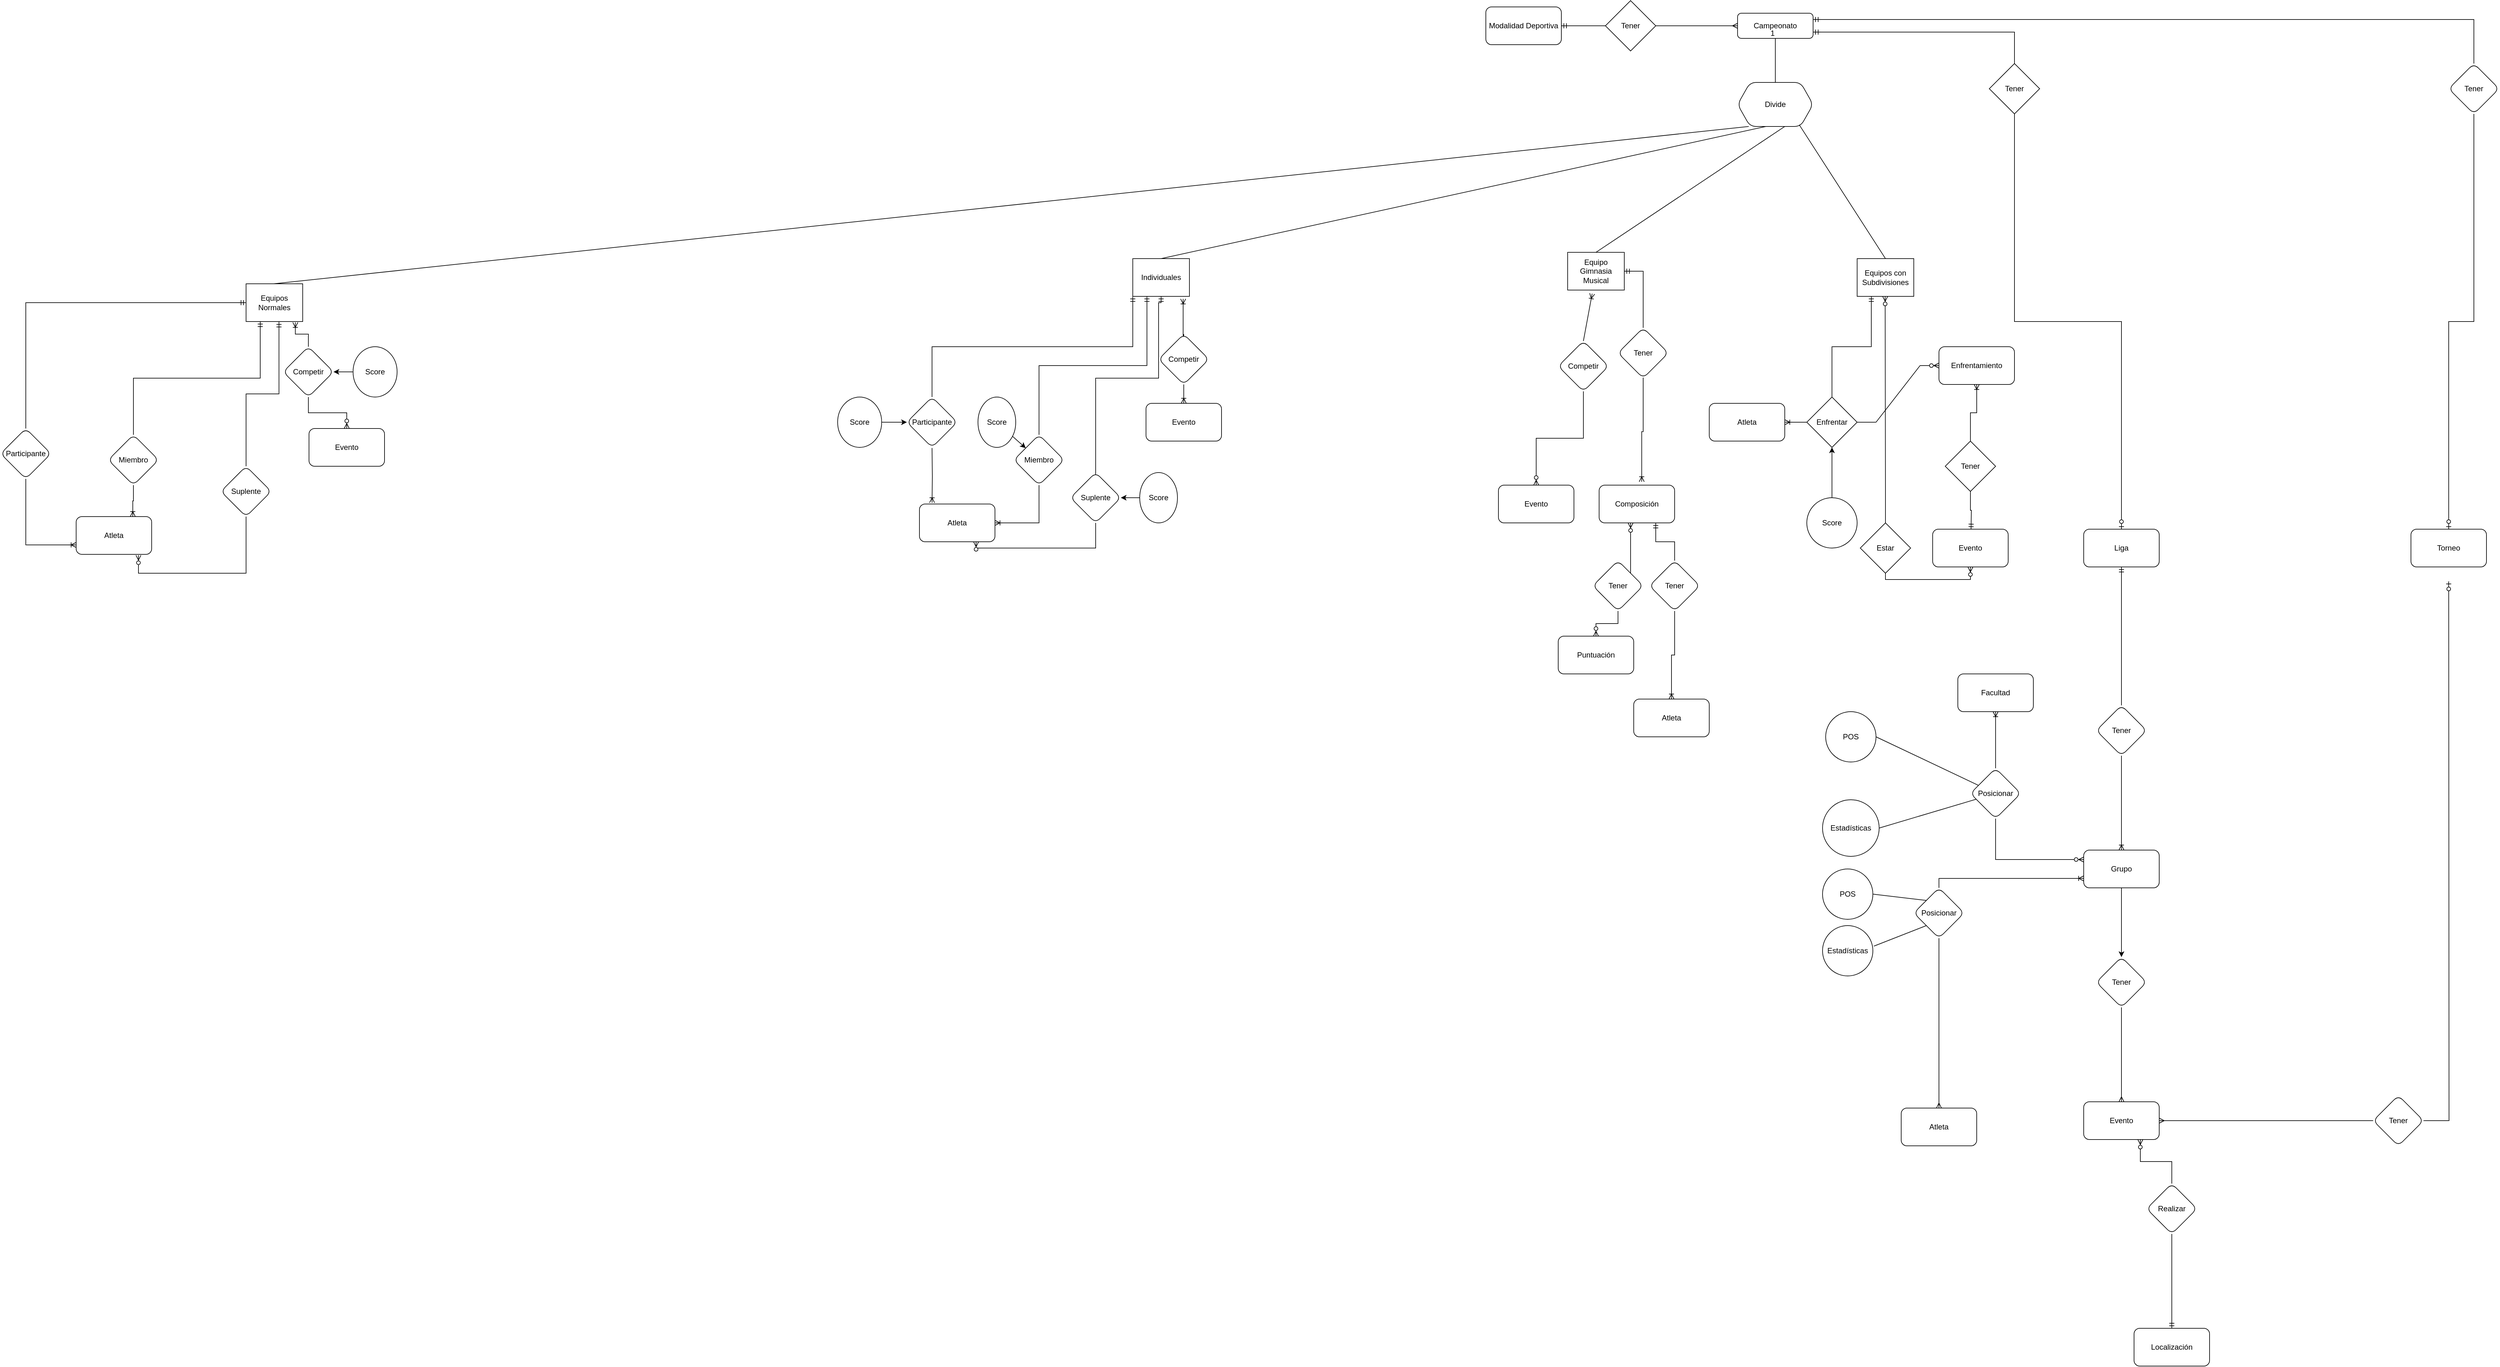 <mxfile version="22.0.2" type="device">
  <diagram id="C5RBs43oDa-KdzZeNtuy" name="Page-1">
    <mxGraphModel dx="2971" dy="1799" grid="1" gridSize="10" guides="1" tooltips="1" connect="1" arrows="1" fold="1" page="1" pageScale="1" pageWidth="827" pageHeight="1169" math="0" shadow="0">
      <root>
        <mxCell id="WIyWlLk6GJQsqaUBKTNV-0" />
        <mxCell id="WIyWlLk6GJQsqaUBKTNV-1" parent="WIyWlLk6GJQsqaUBKTNV-0" />
        <mxCell id="WIyWlLk6GJQsqaUBKTNV-3" value="Campeonato" style="rounded=1;whiteSpace=wrap;html=1;fontSize=12;glass=0;strokeWidth=1;shadow=0;" parent="WIyWlLk6GJQsqaUBKTNV-1" vertex="1">
          <mxGeometry x="320" y="-600" width="120" height="40" as="geometry" />
        </mxCell>
        <mxCell id="ZvgyUi1ns9W4Q0MeteP5-3" value="Liga" style="whiteSpace=wrap;html=1;rounded=1;glass=0;strokeWidth=1;shadow=0;" parent="WIyWlLk6GJQsqaUBKTNV-1" vertex="1">
          <mxGeometry x="870" y="220" width="120" height="60" as="geometry" />
        </mxCell>
        <mxCell id="ZvgyUi1ns9W4Q0MeteP5-7" value="Torneo" style="whiteSpace=wrap;html=1;rounded=1;glass=0;strokeWidth=1;shadow=0;" parent="WIyWlLk6GJQsqaUBKTNV-1" vertex="1">
          <mxGeometry x="1390" y="220" width="120" height="60" as="geometry" />
        </mxCell>
        <mxCell id="ZvgyUi1ns9W4Q0MeteP5-11" value="Tener" style="rhombus;whiteSpace=wrap;html=1;" parent="WIyWlLk6GJQsqaUBKTNV-1" vertex="1">
          <mxGeometry x="720" y="-520" width="80" height="80" as="geometry" />
        </mxCell>
        <mxCell id="ZvgyUi1ns9W4Q0MeteP5-14" value="Tener" style="rhombus;whiteSpace=wrap;html=1;rounded=1;glass=0;strokeWidth=1;shadow=0;" parent="WIyWlLk6GJQsqaUBKTNV-1" vertex="1">
          <mxGeometry x="1450" y="-520" width="80" height="80" as="geometry" />
        </mxCell>
        <mxCell id="ZvgyUi1ns9W4Q0MeteP5-17" value="Tener" style="rhombus;whiteSpace=wrap;html=1;rounded=1;glass=0;strokeWidth=1;shadow=0;" parent="WIyWlLk6GJQsqaUBKTNV-1" vertex="1">
          <mxGeometry x="890" y="500" width="80" height="80" as="geometry" />
        </mxCell>
        <mxCell id="ZvgyUi1ns9W4Q0MeteP5-24" value="" style="edgeStyle=orthogonalEdgeStyle;rounded=0;orthogonalLoop=1;jettySize=auto;html=1;" parent="WIyWlLk6GJQsqaUBKTNV-1" source="ZvgyUi1ns9W4Q0MeteP5-19" target="ZvgyUi1ns9W4Q0MeteP5-23" edge="1">
          <mxGeometry relative="1" as="geometry" />
        </mxCell>
        <mxCell id="ZvgyUi1ns9W4Q0MeteP5-19" value="Grupo" style="whiteSpace=wrap;html=1;rounded=1;glass=0;strokeWidth=1;shadow=0;" parent="WIyWlLk6GJQsqaUBKTNV-1" vertex="1">
          <mxGeometry x="870" y="730" width="120" height="60" as="geometry" />
        </mxCell>
        <mxCell id="ZvgyUi1ns9W4Q0MeteP5-23" value="Tener" style="rhombus;whiteSpace=wrap;html=1;rounded=1;glass=0;strokeWidth=1;shadow=0;" parent="WIyWlLk6GJQsqaUBKTNV-1" vertex="1">
          <mxGeometry x="890" y="900" width="80" height="80" as="geometry" />
        </mxCell>
        <mxCell id="ZvgyUi1ns9W4Q0MeteP5-25" value="Evento" style="whiteSpace=wrap;html=1;rounded=1;glass=0;strokeWidth=1;shadow=0;" parent="WIyWlLk6GJQsqaUBKTNV-1" vertex="1">
          <mxGeometry x="870" y="1130" width="120" height="60" as="geometry" />
        </mxCell>
        <mxCell id="ZvgyUi1ns9W4Q0MeteP5-30" value="Posicionar" style="rhombus;whiteSpace=wrap;html=1;rounded=1;glass=0;strokeWidth=1;shadow=0;" parent="WIyWlLk6GJQsqaUBKTNV-1" vertex="1">
          <mxGeometry x="600" y="790" width="80" height="80" as="geometry" />
        </mxCell>
        <mxCell id="ZvgyUi1ns9W4Q0MeteP5-34" value="POS" style="ellipse;whiteSpace=wrap;html=1;rounded=1;glass=0;strokeWidth=1;shadow=0;" parent="WIyWlLk6GJQsqaUBKTNV-1" vertex="1">
          <mxGeometry x="455" y="760" width="80" height="80" as="geometry" />
        </mxCell>
        <mxCell id="ZvgyUi1ns9W4Q0MeteP5-44" value="Estadísticas" style="ellipse;whiteSpace=wrap;html=1;aspect=fixed;" parent="WIyWlLk6GJQsqaUBKTNV-1" vertex="1">
          <mxGeometry x="455" y="850" width="80" height="80" as="geometry" />
        </mxCell>
        <mxCell id="ZvgyUi1ns9W4Q0MeteP5-46" value="Atleta" style="whiteSpace=wrap;html=1;rounded=1;glass=0;strokeWidth=1;shadow=0;" parent="WIyWlLk6GJQsqaUBKTNV-1" vertex="1">
          <mxGeometry x="580" y="1140" width="120" height="60" as="geometry" />
        </mxCell>
        <mxCell id="ZvgyUi1ns9W4Q0MeteP5-54" value="Posicionar" style="rhombus;whiteSpace=wrap;html=1;rounded=1;glass=0;strokeWidth=1;shadow=0;" parent="WIyWlLk6GJQsqaUBKTNV-1" vertex="1">
          <mxGeometry x="690" y="600" width="80" height="80" as="geometry" />
        </mxCell>
        <mxCell id="ZvgyUi1ns9W4Q0MeteP5-60" value="POS" style="ellipse;whiteSpace=wrap;html=1;rounded=1;glass=0;strokeWidth=1;shadow=0;" parent="WIyWlLk6GJQsqaUBKTNV-1" vertex="1">
          <mxGeometry x="460" y="510" width="80" height="80" as="geometry" />
        </mxCell>
        <mxCell id="ZvgyUi1ns9W4Q0MeteP5-62" value="Estadísticas" style="ellipse;whiteSpace=wrap;html=1;aspect=fixed;" parent="WIyWlLk6GJQsqaUBKTNV-1" vertex="1">
          <mxGeometry x="455" y="650" width="90" height="90" as="geometry" />
        </mxCell>
        <mxCell id="ZvgyUi1ns9W4Q0MeteP5-74" value="Facultad" style="whiteSpace=wrap;html=1;rounded=1;glass=0;strokeWidth=1;shadow=0;" parent="WIyWlLk6GJQsqaUBKTNV-1" vertex="1">
          <mxGeometry x="670" y="450" width="120" height="60" as="geometry" />
        </mxCell>
        <mxCell id="J-cm5UHr2P4jiwSGRvaJ-3" value="Realizar" style="rhombus;whiteSpace=wrap;html=1;rounded=1;glass=0;strokeWidth=1;shadow=0;" parent="WIyWlLk6GJQsqaUBKTNV-1" vertex="1">
          <mxGeometry x="970" y="1260" width="80" height="80" as="geometry" />
        </mxCell>
        <mxCell id="J-cm5UHr2P4jiwSGRvaJ-5" value="Localización" style="whiteSpace=wrap;html=1;rounded=1;glass=0;strokeWidth=1;shadow=0;" parent="WIyWlLk6GJQsqaUBKTNV-1" vertex="1">
          <mxGeometry x="950" y="1490" width="120" height="60" as="geometry" />
        </mxCell>
        <mxCell id="mLq6lORTRm4kwP11X9Qu-5" style="edgeStyle=none;shape=link;rounded=0;orthogonalLoop=1;jettySize=auto;html=1;exitX=0.5;exitY=1;exitDx=0;exitDy=0;" parent="WIyWlLk6GJQsqaUBKTNV-1" edge="1">
          <mxGeometry relative="1" as="geometry">
            <mxPoint x="380" y="-290" as="targetPoint" />
            <mxPoint x="380" y="-290" as="sourcePoint" />
          </mxGeometry>
        </mxCell>
        <mxCell id="mLq6lORTRm4kwP11X9Qu-0" value="Divide" style="shape=hexagon;perimeter=hexagonPerimeter2;whiteSpace=wrap;html=1;fixedSize=1;rounded=1;glass=0;strokeWidth=1;shadow=0;" parent="WIyWlLk6GJQsqaUBKTNV-1" vertex="1">
          <mxGeometry x="320" y="-490" width="120" height="70" as="geometry" />
        </mxCell>
        <mxCell id="mLq6lORTRm4kwP11X9Qu-9" value="" style="endArrow=none;html=1;rounded=0;entryX=0.156;entryY=1;entryDx=0;entryDy=0;entryPerimeter=0;exitX=0.5;exitY=0;exitDx=0;exitDy=0;" parent="WIyWlLk6GJQsqaUBKTNV-1" edge="1">
          <mxGeometry width="50" height="50" relative="1" as="geometry">
            <mxPoint x="-2006" y="-170" as="sourcePoint" />
            <mxPoint x="337.72" y="-420" as="targetPoint" />
          </mxGeometry>
        </mxCell>
        <mxCell id="mLq6lORTRm4kwP11X9Qu-10" value="" style="endArrow=none;html=1;rounded=0;entryX=0.375;entryY=1;entryDx=0;entryDy=0;exitX=0.5;exitY=0;exitDx=0;exitDy=0;" parent="WIyWlLk6GJQsqaUBKTNV-1" source="mLq6lORTRm4kwP11X9Qu-15" target="mLq6lORTRm4kwP11X9Qu-0" edge="1">
          <mxGeometry width="50" height="50" relative="1" as="geometry">
            <mxPoint x="319" y="-200" as="sourcePoint" />
            <mxPoint x="319" y="-290" as="targetPoint" />
          </mxGeometry>
        </mxCell>
        <mxCell id="mLq6lORTRm4kwP11X9Qu-12" value="" style="endArrow=none;html=1;rounded=0;entryX=0.625;entryY=1;entryDx=0;entryDy=0;exitX=0.5;exitY=0;exitDx=0;exitDy=0;" parent="WIyWlLk6GJQsqaUBKTNV-1" source="mLq6lORTRm4kwP11X9Qu-16" target="mLq6lORTRm4kwP11X9Qu-0" edge="1">
          <mxGeometry width="50" height="50" relative="1" as="geometry">
            <mxPoint x="439" y="-200" as="sourcePoint" />
            <mxPoint x="437.46" y="-298" as="targetPoint" />
          </mxGeometry>
        </mxCell>
        <mxCell id="mLq6lORTRm4kwP11X9Qu-14" value="Equipos Normales" style="rounded=0;whiteSpace=wrap;html=1;" parent="WIyWlLk6GJQsqaUBKTNV-1" vertex="1">
          <mxGeometry x="-2050" y="-170" width="90" height="60" as="geometry" />
        </mxCell>
        <mxCell id="mLq6lORTRm4kwP11X9Qu-15" value="Individuales" style="rounded=0;whiteSpace=wrap;html=1;" parent="WIyWlLk6GJQsqaUBKTNV-1" vertex="1">
          <mxGeometry x="-641" y="-210" width="90" height="60" as="geometry" />
        </mxCell>
        <mxCell id="mLq6lORTRm4kwP11X9Qu-16" value="Equipo&lt;br&gt;Gimnasia Musical" style="rounded=0;whiteSpace=wrap;html=1;" parent="WIyWlLk6GJQsqaUBKTNV-1" vertex="1">
          <mxGeometry x="50" y="-220" width="90" height="60" as="geometry" />
        </mxCell>
        <mxCell id="mLq6lORTRm4kwP11X9Qu-17" value="Equipos con Subdivisiones" style="rounded=0;whiteSpace=wrap;html=1;" parent="WIyWlLk6GJQsqaUBKTNV-1" vertex="1">
          <mxGeometry x="510" y="-210" width="90" height="60" as="geometry" />
        </mxCell>
        <mxCell id="mLq6lORTRm4kwP11X9Qu-53" value="Tener" style="rhombus;whiteSpace=wrap;html=1;" parent="WIyWlLk6GJQsqaUBKTNV-1" vertex="1">
          <mxGeometry x="110" y="-620" width="80" height="80" as="geometry" />
        </mxCell>
        <mxCell id="mLq6lORTRm4kwP11X9Qu-60" value="" style="edgeStyle=orthogonalEdgeStyle;fontSize=12;html=1;endArrow=ERzeroToOne;endFill=1;rounded=0;exitX=0.5;exitY=1;exitDx=0;exitDy=0;entryX=0.5;entryY=0;entryDx=0;entryDy=0;" parent="WIyWlLk6GJQsqaUBKTNV-1" source="ZvgyUi1ns9W4Q0MeteP5-11" target="ZvgyUi1ns9W4Q0MeteP5-3" edge="1">
          <mxGeometry width="100" height="100" relative="1" as="geometry">
            <mxPoint x="470" y="-710" as="sourcePoint" />
            <mxPoint x="570" y="-810" as="targetPoint" />
          </mxGeometry>
        </mxCell>
        <mxCell id="mLq6lORTRm4kwP11X9Qu-61" value="" style="edgeStyle=orthogonalEdgeStyle;fontSize=12;html=1;endArrow=ERmany;rounded=0;curved=1;entryX=0;entryY=0.5;entryDx=0;entryDy=0;exitX=1;exitY=0.5;exitDx=0;exitDy=0;" parent="WIyWlLk6GJQsqaUBKTNV-1" source="mLq6lORTRm4kwP11X9Qu-53" target="WIyWlLk6GJQsqaUBKTNV-3" edge="1">
          <mxGeometry width="100" height="100" relative="1" as="geometry">
            <mxPoint x="480" y="-610" as="sourcePoint" />
            <mxPoint x="580" y="-710" as="targetPoint" />
          </mxGeometry>
        </mxCell>
        <mxCell id="mLq6lORTRm4kwP11X9Qu-62" value="" style="edgeStyle=orthogonalEdgeStyle;fontSize=12;html=1;endArrow=ERmandOne;rounded=0;curved=1;entryX=1;entryY=0.5;entryDx=0;entryDy=0;" parent="WIyWlLk6GJQsqaUBKTNV-1" source="mLq6lORTRm4kwP11X9Qu-53" target="mLq6lORTRm4kwP11X9Qu-64" edge="1">
          <mxGeometry width="100" height="100" relative="1" as="geometry">
            <mxPoint x="210" y="-730" as="sourcePoint" />
            <mxPoint x="310" y="-830" as="targetPoint" />
          </mxGeometry>
        </mxCell>
        <mxCell id="mLq6lORTRm4kwP11X9Qu-64" value="Modalidad Deportiva" style="rounded=1;whiteSpace=wrap;html=1;" parent="WIyWlLk6GJQsqaUBKTNV-1" vertex="1">
          <mxGeometry x="-80" y="-610" width="120" height="60" as="geometry" />
        </mxCell>
        <mxCell id="mLq6lORTRm4kwP11X9Qu-66" value="" style="edgeStyle=orthogonalEdgeStyle;fontSize=12;html=1;endArrow=ERmandOne;rounded=0;entryX=1;entryY=0.25;entryDx=0;entryDy=0;exitX=0.5;exitY=0;exitDx=0;exitDy=0;" parent="WIyWlLk6GJQsqaUBKTNV-1" source="ZvgyUi1ns9W4Q0MeteP5-14" target="WIyWlLk6GJQsqaUBKTNV-3" edge="1">
          <mxGeometry width="100" height="100" relative="1" as="geometry">
            <mxPoint x="220" y="-720" as="sourcePoint" />
            <mxPoint x="320" y="-820" as="targetPoint" />
          </mxGeometry>
        </mxCell>
        <mxCell id="mLq6lORTRm4kwP11X9Qu-67" value="" style="endArrow=none;html=1;rounded=0;entryX=0.5;entryY=1;entryDx=0;entryDy=0;" parent="WIyWlLk6GJQsqaUBKTNV-1" source="mLq6lORTRm4kwP11X9Qu-0" target="WIyWlLk6GJQsqaUBKTNV-3" edge="1">
          <mxGeometry relative="1" as="geometry">
            <mxPoint x="340" y="-440" as="sourcePoint" />
            <mxPoint x="500" y="-440" as="targetPoint" />
          </mxGeometry>
        </mxCell>
        <mxCell id="mLq6lORTRm4kwP11X9Qu-68" value="1" style="resizable=0;html=1;whiteSpace=wrap;align=right;verticalAlign=bottom;" parent="mLq6lORTRm4kwP11X9Qu-67" connectable="0" vertex="1">
          <mxGeometry x="1" relative="1" as="geometry" />
        </mxCell>
        <mxCell id="mLq6lORTRm4kwP11X9Qu-74" value="" style="edgeStyle=orthogonalEdgeStyle;fontSize=12;html=1;endArrow=ERmandOne;rounded=0;entryX=1;entryY=0.75;entryDx=0;entryDy=0;exitX=0.5;exitY=0;exitDx=0;exitDy=0;elbow=vertical;" parent="WIyWlLk6GJQsqaUBKTNV-1" source="ZvgyUi1ns9W4Q0MeteP5-11" target="WIyWlLk6GJQsqaUBKTNV-3" edge="1">
          <mxGeometry width="100" height="100" relative="1" as="geometry">
            <mxPoint x="220" y="-720" as="sourcePoint" />
            <mxPoint x="320" y="-820" as="targetPoint" />
          </mxGeometry>
        </mxCell>
        <mxCell id="mLq6lORTRm4kwP11X9Qu-75" value="" style="edgeStyle=orthogonalEdgeStyle;fontSize=12;html=1;endArrow=ERzeroToOne;endFill=1;rounded=0;entryX=0.5;entryY=0;entryDx=0;entryDy=0;exitX=0.5;exitY=1;exitDx=0;exitDy=0;" parent="WIyWlLk6GJQsqaUBKTNV-1" source="ZvgyUi1ns9W4Q0MeteP5-14" target="ZvgyUi1ns9W4Q0MeteP5-7" edge="1">
          <mxGeometry width="100" height="100" relative="1" as="geometry">
            <mxPoint x="1110" y="-419" as="sourcePoint" />
            <mxPoint x="490" y="420" as="targetPoint" />
          </mxGeometry>
        </mxCell>
        <mxCell id="mLq6lORTRm4kwP11X9Qu-76" value="" style="edgeStyle=orthogonalEdgeStyle;fontSize=12;html=1;endArrow=ERmandOne;rounded=0;entryX=0.5;entryY=1;entryDx=0;entryDy=0;exitX=0.5;exitY=0;exitDx=0;exitDy=0;" parent="WIyWlLk6GJQsqaUBKTNV-1" source="ZvgyUi1ns9W4Q0MeteP5-17" target="ZvgyUi1ns9W4Q0MeteP5-3" edge="1">
          <mxGeometry width="100" height="100" relative="1" as="geometry">
            <mxPoint x="850" y="410" as="sourcePoint" />
            <mxPoint x="930" y="340" as="targetPoint" />
          </mxGeometry>
        </mxCell>
        <mxCell id="mLq6lORTRm4kwP11X9Qu-79" value="" style="edgeStyle=orthogonalEdgeStyle;fontSize=12;html=1;endArrow=ERoneToMany;rounded=0;entryX=0.5;entryY=0;entryDx=0;entryDy=0;" parent="WIyWlLk6GJQsqaUBKTNV-1" source="ZvgyUi1ns9W4Q0MeteP5-17" target="ZvgyUi1ns9W4Q0MeteP5-19" edge="1">
          <mxGeometry width="100" height="100" relative="1" as="geometry">
            <mxPoint x="910" y="680" as="sourcePoint" />
            <mxPoint x="1010" y="580" as="targetPoint" />
          </mxGeometry>
        </mxCell>
        <mxCell id="mLq6lORTRm4kwP11X9Qu-80" style="edgeStyle=none;rounded=0;orthogonalLoop=1;jettySize=auto;html=1;exitX=1;exitY=1;exitDx=0;exitDy=0;" parent="WIyWlLk6GJQsqaUBKTNV-1" source="ZvgyUi1ns9W4Q0MeteP5-54" target="ZvgyUi1ns9W4Q0MeteP5-54" edge="1">
          <mxGeometry relative="1" as="geometry" />
        </mxCell>
        <mxCell id="mLq6lORTRm4kwP11X9Qu-81" value="" style="edgeStyle=orthogonalEdgeStyle;fontSize=12;html=1;endArrow=ERzeroToMany;endFill=1;rounded=0;entryX=0;entryY=0.25;entryDx=0;entryDy=0;exitX=0.5;exitY=1;exitDx=0;exitDy=0;" parent="WIyWlLk6GJQsqaUBKTNV-1" source="ZvgyUi1ns9W4Q0MeteP5-54" target="ZvgyUi1ns9W4Q0MeteP5-19" edge="1">
          <mxGeometry width="100" height="100" relative="1" as="geometry">
            <mxPoint x="710" y="700" as="sourcePoint" />
            <mxPoint x="810" y="600" as="targetPoint" />
          </mxGeometry>
        </mxCell>
        <mxCell id="mLq6lORTRm4kwP11X9Qu-82" value="" style="fontSize=12;html=1;endArrow=ERoneToMany;rounded=0;entryX=0.5;entryY=1;entryDx=0;entryDy=0;exitX=0.5;exitY=0;exitDx=0;exitDy=0;" parent="WIyWlLk6GJQsqaUBKTNV-1" source="ZvgyUi1ns9W4Q0MeteP5-54" target="ZvgyUi1ns9W4Q0MeteP5-74" edge="1">
          <mxGeometry width="100" height="100" relative="1" as="geometry">
            <mxPoint x="710" y="700" as="sourcePoint" />
            <mxPoint x="580" y="610" as="targetPoint" />
          </mxGeometry>
        </mxCell>
        <mxCell id="mLq6lORTRm4kwP11X9Qu-90" value="" style="endArrow=none;html=1;rounded=0;exitX=1;exitY=0.5;exitDx=0;exitDy=0;" parent="WIyWlLk6GJQsqaUBKTNV-1" source="ZvgyUi1ns9W4Q0MeteP5-62" target="ZvgyUi1ns9W4Q0MeteP5-54" edge="1">
          <mxGeometry relative="1" as="geometry">
            <mxPoint x="440" y="650" as="sourcePoint" />
            <mxPoint x="600" y="650" as="targetPoint" />
          </mxGeometry>
        </mxCell>
        <mxCell id="mLq6lORTRm4kwP11X9Qu-91" value="" style="endArrow=none;html=1;rounded=0;exitX=1;exitY=0.5;exitDx=0;exitDy=0;" parent="WIyWlLk6GJQsqaUBKTNV-1" source="ZvgyUi1ns9W4Q0MeteP5-60" target="ZvgyUi1ns9W4Q0MeteP5-54" edge="1">
          <mxGeometry relative="1" as="geometry">
            <mxPoint x="490" y="590" as="sourcePoint" />
            <mxPoint x="690" y="640" as="targetPoint" />
          </mxGeometry>
        </mxCell>
        <mxCell id="mLq6lORTRm4kwP11X9Qu-92" value="" style="edgeStyle=orthogonalEdgeStyle;fontSize=12;html=1;endArrow=ERoneToMany;rounded=0;entryX=0;entryY=0.75;entryDx=0;entryDy=0;exitX=0.5;exitY=0;exitDx=0;exitDy=0;" parent="WIyWlLk6GJQsqaUBKTNV-1" source="ZvgyUi1ns9W4Q0MeteP5-30" target="ZvgyUi1ns9W4Q0MeteP5-19" edge="1">
          <mxGeometry width="100" height="100" relative="1" as="geometry">
            <mxPoint x="590" y="870" as="sourcePoint" />
            <mxPoint x="570" y="700" as="targetPoint" />
          </mxGeometry>
        </mxCell>
        <mxCell id="mLq6lORTRm4kwP11X9Qu-93" value="" style="edgeStyle=orthogonalEdgeStyle;fontSize=12;html=1;endArrow=ERzeroToOne;endFill=1;rounded=0;entryX=0.5;entryY=1;entryDx=0;entryDy=0;exitX=1;exitY=0.5;exitDx=0;exitDy=0;" parent="WIyWlLk6GJQsqaUBKTNV-1" source="mLq6lORTRm4kwP11X9Qu-94" edge="1">
          <mxGeometry width="100" height="100" relative="1" as="geometry">
            <mxPoint x="1430" y="1162" as="sourcePoint" />
            <mxPoint x="1450" y="303" as="targetPoint" />
          </mxGeometry>
        </mxCell>
        <mxCell id="mLq6lORTRm4kwP11X9Qu-94" value="Tener" style="rhombus;whiteSpace=wrap;html=1;rounded=1;glass=0;strokeWidth=1;shadow=0;" parent="WIyWlLk6GJQsqaUBKTNV-1" vertex="1">
          <mxGeometry x="1330" y="1120" width="80" height="80" as="geometry" />
        </mxCell>
        <mxCell id="mLq6lORTRm4kwP11X9Qu-97" value="" style="fontSize=12;html=1;endArrow=ERmany;rounded=0;entryX=1;entryY=0.5;entryDx=0;entryDy=0;exitX=0;exitY=0.5;exitDx=0;exitDy=0;" parent="WIyWlLk6GJQsqaUBKTNV-1" source="mLq6lORTRm4kwP11X9Qu-94" target="ZvgyUi1ns9W4Q0MeteP5-25" edge="1">
          <mxGeometry width="100" height="100" relative="1" as="geometry">
            <mxPoint x="1280" y="1160" as="sourcePoint" />
            <mxPoint x="1380" y="1060" as="targetPoint" />
          </mxGeometry>
        </mxCell>
        <mxCell id="mLq6lORTRm4kwP11X9Qu-100" value="" style="endArrow=none;html=1;rounded=0;entryX=0;entryY=0;entryDx=0;entryDy=0;exitX=1;exitY=0.5;exitDx=0;exitDy=0;" parent="WIyWlLk6GJQsqaUBKTNV-1" source="ZvgyUi1ns9W4Q0MeteP5-34" target="ZvgyUi1ns9W4Q0MeteP5-30" edge="1">
          <mxGeometry relative="1" as="geometry">
            <mxPoint x="540" y="810" as="sourcePoint" />
            <mxPoint x="640" y="800" as="targetPoint" />
          </mxGeometry>
        </mxCell>
        <mxCell id="mLq6lORTRm4kwP11X9Qu-101" value="" style="endArrow=none;html=1;rounded=0;entryX=0;entryY=1;entryDx=0;entryDy=0;exitX=1.021;exitY=0.408;exitDx=0;exitDy=0;exitPerimeter=0;" parent="WIyWlLk6GJQsqaUBKTNV-1" source="ZvgyUi1ns9W4Q0MeteP5-44" target="ZvgyUi1ns9W4Q0MeteP5-30" edge="1">
          <mxGeometry relative="1" as="geometry">
            <mxPoint x="545" y="810" as="sourcePoint" />
            <mxPoint x="630" y="820" as="targetPoint" />
            <Array as="points" />
          </mxGeometry>
        </mxCell>
        <mxCell id="mLq6lORTRm4kwP11X9Qu-102" value="" style="fontSize=12;html=1;endArrow=ERmany;rounded=0;entryX=0.5;entryY=0;entryDx=0;entryDy=0;exitX=0.5;exitY=1;exitDx=0;exitDy=0;" parent="WIyWlLk6GJQsqaUBKTNV-1" source="ZvgyUi1ns9W4Q0MeteP5-30" target="ZvgyUi1ns9W4Q0MeteP5-46" edge="1">
          <mxGeometry width="100" height="100" relative="1" as="geometry">
            <mxPoint x="510" y="1010" as="sourcePoint" />
            <mxPoint x="610" y="910" as="targetPoint" />
          </mxGeometry>
        </mxCell>
        <mxCell id="mLq6lORTRm4kwP11X9Qu-103" value="" style="fontSize=12;html=1;endArrow=ERmany;rounded=0;entryX=0.5;entryY=0;entryDx=0;entryDy=0;exitX=0.5;exitY=1;exitDx=0;exitDy=0;" parent="WIyWlLk6GJQsqaUBKTNV-1" source="ZvgyUi1ns9W4Q0MeteP5-23" target="ZvgyUi1ns9W4Q0MeteP5-25" edge="1">
          <mxGeometry width="100" height="100" relative="1" as="geometry">
            <mxPoint x="929.5" y="1020" as="sourcePoint" />
            <mxPoint x="929.5" y="1110" as="targetPoint" />
            <Array as="points" />
          </mxGeometry>
        </mxCell>
        <mxCell id="mLq6lORTRm4kwP11X9Qu-104" value="" style="edgeStyle=orthogonalEdgeStyle;fontSize=12;html=1;endArrow=ERmandOne;rounded=0;entryX=0.5;entryY=0;entryDx=0;entryDy=0;exitX=0.5;exitY=1;exitDx=0;exitDy=0;" parent="WIyWlLk6GJQsqaUBKTNV-1" source="J-cm5UHr2P4jiwSGRvaJ-3" target="J-cm5UHr2P4jiwSGRvaJ-5" edge="1">
          <mxGeometry width="100" height="100" relative="1" as="geometry">
            <mxPoint x="990" y="1370" as="sourcePoint" />
            <mxPoint x="1090" y="1270" as="targetPoint" />
          </mxGeometry>
        </mxCell>
        <mxCell id="mLq6lORTRm4kwP11X9Qu-105" value="" style="fontSize=12;html=1;endArrow=ERzeroToMany;endFill=1;rounded=0;entryX=0.75;entryY=1;entryDx=0;entryDy=0;exitX=0.5;exitY=0;exitDx=0;exitDy=0;edgeStyle=orthogonalEdgeStyle;" parent="WIyWlLk6GJQsqaUBKTNV-1" source="J-cm5UHr2P4jiwSGRvaJ-3" target="ZvgyUi1ns9W4Q0MeteP5-25" edge="1">
          <mxGeometry width="100" height="100" relative="1" as="geometry">
            <mxPoint x="990" y="1370" as="sourcePoint" />
            <mxPoint x="1090" y="1270" as="targetPoint" />
          </mxGeometry>
        </mxCell>
        <mxCell id="mLq6lORTRm4kwP11X9Qu-106" value="" style="endArrow=none;html=1;rounded=0;entryX=0.5;entryY=0;entryDx=0;entryDy=0;exitX=0.817;exitY=0.962;exitDx=0;exitDy=0;exitPerimeter=0;" parent="WIyWlLk6GJQsqaUBKTNV-1" source="mLq6lORTRm4kwP11X9Qu-0" target="mLq6lORTRm4kwP11X9Qu-17" edge="1">
          <mxGeometry relative="1" as="geometry">
            <mxPoint x="450" y="-320" as="sourcePoint" />
            <mxPoint x="610" y="-320" as="targetPoint" />
          </mxGeometry>
        </mxCell>
        <mxCell id="mLq6lORTRm4kwP11X9Qu-109" value="Enfrentamiento" style="rounded=1;whiteSpace=wrap;html=1;" parent="WIyWlLk6GJQsqaUBKTNV-1" vertex="1">
          <mxGeometry x="640" y="-70" width="120" height="60" as="geometry" />
        </mxCell>
        <mxCell id="mLq6lORTRm4kwP11X9Qu-110" value="Tener" style="rhombus;whiteSpace=wrap;html=1;" parent="WIyWlLk6GJQsqaUBKTNV-1" vertex="1">
          <mxGeometry x="650" y="80" width="80" height="80" as="geometry" />
        </mxCell>
        <mxCell id="mLq6lORTRm4kwP11X9Qu-114" value="Estar" style="rhombus;whiteSpace=wrap;html=1;" parent="WIyWlLk6GJQsqaUBKTNV-1" vertex="1">
          <mxGeometry x="515" y="210" width="80" height="80" as="geometry" />
        </mxCell>
        <mxCell id="mLq6lORTRm4kwP11X9Qu-115" value="" style="edgeStyle=orthogonalEdgeStyle;fontSize=12;html=1;endArrow=ERzeroToMany;endFill=1;rounded=0;entryX=0.5;entryY=1;entryDx=0;entryDy=0;exitX=0.5;exitY=0;exitDx=0;exitDy=0;" parent="WIyWlLk6GJQsqaUBKTNV-1" source="mLq6lORTRm4kwP11X9Qu-114" edge="1">
          <mxGeometry width="100" height="100" relative="1" as="geometry">
            <mxPoint x="550" y="190" as="sourcePoint" />
            <mxPoint x="554.5" y="-150" as="targetPoint" />
            <Array as="points">
              <mxPoint x="555" y="160" />
            </Array>
          </mxGeometry>
        </mxCell>
        <mxCell id="mLq6lORTRm4kwP11X9Qu-117" value="Enfrentar" style="rhombus;whiteSpace=wrap;html=1;" parent="WIyWlLk6GJQsqaUBKTNV-1" vertex="1">
          <mxGeometry x="430" y="10" width="80" height="80" as="geometry" />
        </mxCell>
        <mxCell id="mLq6lORTRm4kwP11X9Qu-119" value="" style="edgeStyle=none;rounded=0;orthogonalLoop=1;jettySize=auto;html=1;" parent="WIyWlLk6GJQsqaUBKTNV-1" source="mLq6lORTRm4kwP11X9Qu-118" target="mLq6lORTRm4kwP11X9Qu-117" edge="1">
          <mxGeometry relative="1" as="geometry" />
        </mxCell>
        <mxCell id="mLq6lORTRm4kwP11X9Qu-118" value="Score" style="ellipse;whiteSpace=wrap;html=1;rounded=1;glass=0;strokeWidth=1;shadow=0;" parent="WIyWlLk6GJQsqaUBKTNV-1" vertex="1">
          <mxGeometry x="430" y="170" width="80" height="80" as="geometry" />
        </mxCell>
        <mxCell id="mLq6lORTRm4kwP11X9Qu-120" value="" style="edgeStyle=entityRelationEdgeStyle;fontSize=12;html=1;endArrow=ERzeroToMany;endFill=1;rounded=0;entryX=0;entryY=0.5;entryDx=0;entryDy=0;exitX=1;exitY=0.5;exitDx=0;exitDy=0;" parent="WIyWlLk6GJQsqaUBKTNV-1" source="mLq6lORTRm4kwP11X9Qu-117" target="mLq6lORTRm4kwP11X9Qu-109" edge="1">
          <mxGeometry width="100" height="100" relative="1" as="geometry">
            <mxPoint x="470" y="60" as="sourcePoint" />
            <mxPoint x="570" y="-40" as="targetPoint" />
          </mxGeometry>
        </mxCell>
        <mxCell id="mLq6lORTRm4kwP11X9Qu-121" style="edgeStyle=none;rounded=0;orthogonalLoop=1;jettySize=auto;html=1;exitX=0.5;exitY=1;exitDx=0;exitDy=0;" parent="WIyWlLk6GJQsqaUBKTNV-1" source="mLq6lORTRm4kwP11X9Qu-17" target="mLq6lORTRm4kwP11X9Qu-17" edge="1">
          <mxGeometry relative="1" as="geometry" />
        </mxCell>
        <mxCell id="mLq6lORTRm4kwP11X9Qu-122" value="" style="edgeStyle=orthogonalEdgeStyle;fontSize=12;html=1;endArrow=ERmandOne;rounded=0;exitX=0.5;exitY=0;exitDx=0;exitDy=0;entryX=0.25;entryY=1;entryDx=0;entryDy=0;" parent="WIyWlLk6GJQsqaUBKTNV-1" source="mLq6lORTRm4kwP11X9Qu-117" target="mLq6lORTRm4kwP11X9Qu-17" edge="1">
          <mxGeometry width="100" height="100" relative="1" as="geometry">
            <mxPoint x="430" as="sourcePoint" />
            <mxPoint x="540" y="-120" as="targetPoint" />
          </mxGeometry>
        </mxCell>
        <mxCell id="mLq6lORTRm4kwP11X9Qu-124" value="Composición" style="rounded=1;whiteSpace=wrap;html=1;" parent="WIyWlLk6GJQsqaUBKTNV-1" vertex="1">
          <mxGeometry x="100" y="150" width="120" height="60" as="geometry" />
        </mxCell>
        <mxCell id="mLq6lORTRm4kwP11X9Qu-126" value="Tener" style="rhombus;whiteSpace=wrap;html=1;rounded=1;" parent="WIyWlLk6GJQsqaUBKTNV-1" vertex="1">
          <mxGeometry x="130" y="-100" width="80" height="80" as="geometry" />
        </mxCell>
        <mxCell id="mLq6lORTRm4kwP11X9Qu-129" value="" style="edgeStyle=orthogonalEdgeStyle;fontSize=12;html=1;endArrow=ERmandOne;rounded=0;entryX=1;entryY=0.5;entryDx=0;entryDy=0;" parent="WIyWlLk6GJQsqaUBKTNV-1" source="mLq6lORTRm4kwP11X9Qu-126" target="mLq6lORTRm4kwP11X9Qu-16" edge="1">
          <mxGeometry width="100" height="100" relative="1" as="geometry">
            <mxPoint x="50" y="-70" as="sourcePoint" />
            <mxPoint x="150" y="-170" as="targetPoint" />
          </mxGeometry>
        </mxCell>
        <mxCell id="mLq6lORTRm4kwP11X9Qu-130" value="" style="edgeStyle=orthogonalEdgeStyle;fontSize=12;html=1;endArrow=ERoneToMany;rounded=0;entryX=0.564;entryY=-0.089;entryDx=0;entryDy=0;entryPerimeter=0;" parent="WIyWlLk6GJQsqaUBKTNV-1" target="mLq6lORTRm4kwP11X9Qu-124" edge="1">
          <mxGeometry width="100" height="100" relative="1" as="geometry">
            <mxPoint x="170" y="-21" as="sourcePoint" />
            <mxPoint x="180" y="147" as="targetPoint" />
            <Array as="points">
              <mxPoint x="170" y="-21" />
              <mxPoint x="170" y="65" />
              <mxPoint x="178" y="65" />
            </Array>
          </mxGeometry>
        </mxCell>
        <mxCell id="mLq6lORTRm4kwP11X9Qu-131" style="edgeStyle=none;rounded=0;orthogonalLoop=1;jettySize=auto;html=1;exitX=0.5;exitY=1;exitDx=0;exitDy=0;" parent="WIyWlLk6GJQsqaUBKTNV-1" source="mLq6lORTRm4kwP11X9Qu-124" target="mLq6lORTRm4kwP11X9Qu-124" edge="1">
          <mxGeometry relative="1" as="geometry" />
        </mxCell>
        <mxCell id="mLq6lORTRm4kwP11X9Qu-132" value="Tener" style="rhombus;whiteSpace=wrap;html=1;rounded=1;" parent="WIyWlLk6GJQsqaUBKTNV-1" vertex="1">
          <mxGeometry x="90" y="270" width="80" height="80" as="geometry" />
        </mxCell>
        <mxCell id="mLq6lORTRm4kwP11X9Qu-133" value="Puntuación" style="rounded=1;whiteSpace=wrap;html=1;" parent="WIyWlLk6GJQsqaUBKTNV-1" vertex="1">
          <mxGeometry x="35" y="390" width="120" height="60" as="geometry" />
        </mxCell>
        <mxCell id="mLq6lORTRm4kwP11X9Qu-134" value="" style="edgeStyle=orthogonalEdgeStyle;fontSize=12;html=1;endArrow=ERzeroToMany;endFill=1;rounded=0;entryX=0.5;entryY=0;entryDx=0;entryDy=0;exitX=0.5;exitY=1;exitDx=0;exitDy=0;" parent="WIyWlLk6GJQsqaUBKTNV-1" source="mLq6lORTRm4kwP11X9Qu-132" target="mLq6lORTRm4kwP11X9Qu-133" edge="1">
          <mxGeometry width="100" height="100" relative="1" as="geometry">
            <mxPoint x="50" y="270" as="sourcePoint" />
            <mxPoint x="150" y="170" as="targetPoint" />
          </mxGeometry>
        </mxCell>
        <mxCell id="mLq6lORTRm4kwP11X9Qu-135" value="" style="edgeStyle=orthogonalEdgeStyle;fontSize=12;html=1;endArrow=ERzeroToMany;endFill=1;rounded=0;exitX=1;exitY=0;exitDx=0;exitDy=0;" parent="WIyWlLk6GJQsqaUBKTNV-1" source="mLq6lORTRm4kwP11X9Qu-132" edge="1">
          <mxGeometry width="100" height="100" relative="1" as="geometry">
            <mxPoint x="130" y="270" as="sourcePoint" />
            <mxPoint x="150" y="210" as="targetPoint" />
          </mxGeometry>
        </mxCell>
        <mxCell id="mLq6lORTRm4kwP11X9Qu-137" value="Tener" style="rhombus;whiteSpace=wrap;html=1;rounded=1;" parent="WIyWlLk6GJQsqaUBKTNV-1" vertex="1">
          <mxGeometry x="180" y="270" width="80" height="80" as="geometry" />
        </mxCell>
        <mxCell id="mLq6lORTRm4kwP11X9Qu-139" value="" style="edgeStyle=orthogonalEdgeStyle;fontSize=12;html=1;endArrow=ERmandOne;rounded=0;entryX=0.75;entryY=1;entryDx=0;entryDy=0;exitX=0.5;exitY=0;exitDx=0;exitDy=0;" parent="WIyWlLk6GJQsqaUBKTNV-1" source="mLq6lORTRm4kwP11X9Qu-137" target="mLq6lORTRm4kwP11X9Qu-124" edge="1">
          <mxGeometry width="100" height="100" relative="1" as="geometry">
            <mxPoint x="210" y="310" as="sourcePoint" />
            <mxPoint x="310" y="210" as="targetPoint" />
          </mxGeometry>
        </mxCell>
        <mxCell id="mLq6lORTRm4kwP11X9Qu-140" value="Competir" style="rhombus;whiteSpace=wrap;html=1;rounded=1;" parent="WIyWlLk6GJQsqaUBKTNV-1" vertex="1">
          <mxGeometry x="35" y="-79" width="80" height="80" as="geometry" />
        </mxCell>
        <mxCell id="mLq6lORTRm4kwP11X9Qu-142" value="" style="fontSize=12;html=1;endArrow=ERoneToMany;rounded=0;entryX=0.433;entryY=1.078;entryDx=0;entryDy=0;entryPerimeter=0;exitX=0.5;exitY=0;exitDx=0;exitDy=0;" parent="WIyWlLk6GJQsqaUBKTNV-1" source="mLq6lORTRm4kwP11X9Qu-140" edge="1">
          <mxGeometry width="100" height="100" relative="1" as="geometry">
            <mxPoint x="-80" y="441" as="sourcePoint" />
            <mxPoint x="88.97" y="-154.32" as="targetPoint" />
          </mxGeometry>
        </mxCell>
        <mxCell id="mLq6lORTRm4kwP11X9Qu-143" value="Atleta" style="whiteSpace=wrap;html=1;rounded=1;glass=0;strokeWidth=1;shadow=0;" parent="WIyWlLk6GJQsqaUBKTNV-1" vertex="1">
          <mxGeometry x="155" y="490" width="120" height="60" as="geometry" />
        </mxCell>
        <mxCell id="mLq6lORTRm4kwP11X9Qu-145" value="" style="edgeStyle=orthogonalEdgeStyle;fontSize=12;html=1;endArrow=ERoneToMany;rounded=0;entryX=0.5;entryY=0;entryDx=0;entryDy=0;exitX=0.5;exitY=1;exitDx=0;exitDy=0;" parent="WIyWlLk6GJQsqaUBKTNV-1" source="mLq6lORTRm4kwP11X9Qu-137" target="mLq6lORTRm4kwP11X9Qu-143" edge="1">
          <mxGeometry width="100" height="100" relative="1" as="geometry">
            <mxPoint x="240" y="380" as="sourcePoint" />
            <mxPoint x="340" y="280" as="targetPoint" />
          </mxGeometry>
        </mxCell>
        <mxCell id="mLq6lORTRm4kwP11X9Qu-146" value="Atleta" style="whiteSpace=wrap;html=1;rounded=1;glass=0;strokeWidth=1;shadow=0;" parent="WIyWlLk6GJQsqaUBKTNV-1" vertex="1">
          <mxGeometry x="275" y="20" width="120" height="60" as="geometry" />
        </mxCell>
        <mxCell id="mLq6lORTRm4kwP11X9Qu-148" value="" style="edgeStyle=orthogonalEdgeStyle;fontSize=12;html=1;endArrow=ERoneToMany;rounded=0;entryX=1;entryY=0.5;entryDx=0;entryDy=0;exitX=0;exitY=0.5;exitDx=0;exitDy=0;" parent="WIyWlLk6GJQsqaUBKTNV-1" source="mLq6lORTRm4kwP11X9Qu-117" target="mLq6lORTRm4kwP11X9Qu-146" edge="1">
          <mxGeometry width="100" height="100" relative="1" as="geometry">
            <mxPoint x="240" y="70" as="sourcePoint" />
            <mxPoint x="340" y="-30" as="targetPoint" />
          </mxGeometry>
        </mxCell>
        <mxCell id="mLq6lORTRm4kwP11X9Qu-150" value="Evento" style="whiteSpace=wrap;html=1;rounded=1;glass=0;strokeWidth=1;shadow=0;" parent="WIyWlLk6GJQsqaUBKTNV-1" vertex="1">
          <mxGeometry x="630" y="220" width="120" height="60" as="geometry" />
        </mxCell>
        <mxCell id="mLq6lORTRm4kwP11X9Qu-152" value="" style="edgeStyle=orthogonalEdgeStyle;fontSize=12;html=1;endArrow=ERmandOne;rounded=0;exitX=0.5;exitY=1;exitDx=0;exitDy=0;" parent="WIyWlLk6GJQsqaUBKTNV-1" source="mLq6lORTRm4kwP11X9Qu-110" edge="1">
          <mxGeometry width="100" height="100" relative="1" as="geometry">
            <mxPoint x="600" y="210" as="sourcePoint" />
            <mxPoint x="691" y="220" as="targetPoint" />
          </mxGeometry>
        </mxCell>
        <mxCell id="mLq6lORTRm4kwP11X9Qu-154" value="" style="edgeStyle=orthogonalEdgeStyle;fontSize=12;html=1;endArrow=ERoneToMany;rounded=0;entryX=0.5;entryY=1;entryDx=0;entryDy=0;exitX=0.5;exitY=0;exitDx=0;exitDy=0;" parent="WIyWlLk6GJQsqaUBKTNV-1" source="mLq6lORTRm4kwP11X9Qu-110" target="mLq6lORTRm4kwP11X9Qu-109" edge="1">
          <mxGeometry width="100" height="100" relative="1" as="geometry">
            <mxPoint x="600" y="210" as="sourcePoint" />
            <mxPoint x="700" y="110" as="targetPoint" />
          </mxGeometry>
        </mxCell>
        <mxCell id="mLq6lORTRm4kwP11X9Qu-155" value="" style="edgeStyle=orthogonalEdgeStyle;fontSize=12;html=1;endArrow=ERzeroToMany;endFill=1;rounded=0;entryX=0.5;entryY=1;entryDx=0;entryDy=0;exitX=0.5;exitY=1;exitDx=0;exitDy=0;" parent="WIyWlLk6GJQsqaUBKTNV-1" source="mLq6lORTRm4kwP11X9Qu-114" target="mLq6lORTRm4kwP11X9Qu-150" edge="1">
          <mxGeometry width="100" height="100" relative="1" as="geometry">
            <mxPoint x="540" y="390" as="sourcePoint" />
            <mxPoint x="640" y="290" as="targetPoint" />
          </mxGeometry>
        </mxCell>
        <mxCell id="mLq6lORTRm4kwP11X9Qu-156" value="Evento" style="whiteSpace=wrap;html=1;rounded=1;glass=0;strokeWidth=1;shadow=0;" parent="WIyWlLk6GJQsqaUBKTNV-1" vertex="1">
          <mxGeometry x="-60" y="150" width="120" height="60" as="geometry" />
        </mxCell>
        <mxCell id="mLq6lORTRm4kwP11X9Qu-157" value="" style="edgeStyle=orthogonalEdgeStyle;fontSize=12;html=1;endArrow=ERzeroToMany;endFill=1;rounded=0;exitX=0.5;exitY=1;exitDx=0;exitDy=0;entryX=0.5;entryY=0;entryDx=0;entryDy=0;" parent="WIyWlLk6GJQsqaUBKTNV-1" source="mLq6lORTRm4kwP11X9Qu-140" target="mLq6lORTRm4kwP11X9Qu-156" edge="1">
          <mxGeometry width="100" height="100" relative="1" as="geometry">
            <mxPoint x="280" y="240" as="sourcePoint" />
            <mxPoint y="140" as="targetPoint" />
          </mxGeometry>
        </mxCell>
        <mxCell id="mLq6lORTRm4kwP11X9Qu-158" value="Evento" style="whiteSpace=wrap;html=1;rounded=1;glass=0;strokeWidth=1;shadow=0;" parent="WIyWlLk6GJQsqaUBKTNV-1" vertex="1">
          <mxGeometry x="-620" y="20" width="120" height="60" as="geometry" />
        </mxCell>
        <mxCell id="mLq6lORTRm4kwP11X9Qu-159" value="" style="edgeStyle=orthogonalEdgeStyle;fontSize=12;html=1;endArrow=ERoneToMany;rounded=0;entryX=0.5;entryY=0;entryDx=0;entryDy=0;" parent="WIyWlLk6GJQsqaUBKTNV-1" source="mLq6lORTRm4kwP11X9Qu-160" target="mLq6lORTRm4kwP11X9Qu-158" edge="1">
          <mxGeometry width="100" height="100" relative="1" as="geometry">
            <mxPoint x="-560" y="-50" as="sourcePoint" />
            <mxPoint x="-530" y="-200" as="targetPoint" />
          </mxGeometry>
        </mxCell>
        <mxCell id="mLq6lORTRm4kwP11X9Qu-161" value="" style="edgeStyle=orthogonalEdgeStyle;fontSize=12;html=1;endArrow=ERoneToMany;rounded=0;entryX=0.889;entryY=1.067;entryDx=0;entryDy=0;entryPerimeter=0;exitX=0.5;exitY=0;exitDx=0;exitDy=0;" parent="WIyWlLk6GJQsqaUBKTNV-1" source="mLq6lORTRm4kwP11X9Qu-160" target="mLq6lORTRm4kwP11X9Qu-15" edge="1">
          <mxGeometry width="100" height="100" relative="1" as="geometry">
            <mxPoint x="-460" y="-50" as="sourcePoint" />
            <mxPoint x="-560" y="-100" as="targetPoint" />
            <Array as="points">
              <mxPoint x="-560" y="-80" />
              <mxPoint x="-561" y="-80" />
            </Array>
          </mxGeometry>
        </mxCell>
        <mxCell id="mLq6lORTRm4kwP11X9Qu-160" value="Competir" style="rhombus;whiteSpace=wrap;html=1;rounded=1;" parent="WIyWlLk6GJQsqaUBKTNV-1" vertex="1">
          <mxGeometry x="-600" y="-90" width="80" height="80" as="geometry" />
        </mxCell>
        <mxCell id="mLq6lORTRm4kwP11X9Qu-163" value="Atleta" style="whiteSpace=wrap;html=1;rounded=1;glass=0;strokeWidth=1;shadow=0;" parent="WIyWlLk6GJQsqaUBKTNV-1" vertex="1">
          <mxGeometry x="-980" y="180" width="120" height="60" as="geometry" />
        </mxCell>
        <mxCell id="mLq6lORTRm4kwP11X9Qu-164" value="Participante" style="rhombus;whiteSpace=wrap;html=1;rounded=1;" parent="WIyWlLk6GJQsqaUBKTNV-1" vertex="1">
          <mxGeometry x="-1000" y="10" width="80" height="80" as="geometry" />
        </mxCell>
        <mxCell id="mLq6lORTRm4kwP11X9Qu-165" value="" style="edgeStyle=orthogonalEdgeStyle;fontSize=12;html=1;endArrow=ERmandOne;rounded=0;entryX=0;entryY=1;entryDx=0;entryDy=0;exitX=0.5;exitY=0;exitDx=0;exitDy=0;" parent="WIyWlLk6GJQsqaUBKTNV-1" source="mLq6lORTRm4kwP11X9Qu-164" target="mLq6lORTRm4kwP11X9Qu-15" edge="1">
          <mxGeometry width="100" height="100" relative="1" as="geometry">
            <mxPoint x="-810" y="70" as="sourcePoint" />
            <mxPoint x="-710" y="-30" as="targetPoint" />
          </mxGeometry>
        </mxCell>
        <mxCell id="mLq6lORTRm4kwP11X9Qu-167" value="" style="edgeStyle=none;rounded=0;orthogonalLoop=1;jettySize=auto;html=1;" parent="WIyWlLk6GJQsqaUBKTNV-1" source="mLq6lORTRm4kwP11X9Qu-166" target="mLq6lORTRm4kwP11X9Qu-164" edge="1">
          <mxGeometry relative="1" as="geometry" />
        </mxCell>
        <mxCell id="mLq6lORTRm4kwP11X9Qu-166" value="Score" style="ellipse;whiteSpace=wrap;html=1;rounded=1;glass=0;strokeWidth=1;shadow=0;" parent="WIyWlLk6GJQsqaUBKTNV-1" vertex="1">
          <mxGeometry x="-1110" y="10" width="70" height="80" as="geometry" />
        </mxCell>
        <mxCell id="mLq6lORTRm4kwP11X9Qu-168" value="" style="edgeStyle=orthogonalEdgeStyle;fontSize=12;html=1;endArrow=ERmandOne;rounded=0;entryX=0.25;entryY=1;entryDx=0;entryDy=0;exitX=0.5;exitY=0;exitDx=0;exitDy=0;" parent="WIyWlLk6GJQsqaUBKTNV-1" source="mLq6lORTRm4kwP11X9Qu-170" target="mLq6lORTRm4kwP11X9Qu-15" edge="1">
          <mxGeometry width="100" height="100" relative="1" as="geometry">
            <mxPoint x="-830" y="70" as="sourcePoint" />
            <mxPoint x="-631" y="-140" as="targetPoint" />
            <Array as="points">
              <mxPoint x="-790" y="-40" />
              <mxPoint x="-618" y="-40" />
            </Array>
          </mxGeometry>
        </mxCell>
        <mxCell id="mLq6lORTRm4kwP11X9Qu-169" value="" style="edgeStyle=orthogonalEdgeStyle;fontSize=12;html=1;endArrow=ERmandOne;rounded=0;entryX=0.5;entryY=1;entryDx=0;entryDy=0;" parent="WIyWlLk6GJQsqaUBKTNV-1" target="mLq6lORTRm4kwP11X9Qu-15" edge="1">
          <mxGeometry width="100" height="100" relative="1" as="geometry">
            <mxPoint x="-700" y="140" as="sourcePoint" />
            <mxPoint x="-601" y="-120" as="targetPoint" />
            <Array as="points">
              <mxPoint x="-700" y="90" />
              <mxPoint x="-700" y="-20" />
              <mxPoint x="-600" y="-20" />
              <mxPoint x="-600" y="-140" />
              <mxPoint x="-596" y="-140" />
            </Array>
          </mxGeometry>
        </mxCell>
        <mxCell id="mLq6lORTRm4kwP11X9Qu-170" value="Miembro" style="rhombus;whiteSpace=wrap;html=1;rounded=1;" parent="WIyWlLk6GJQsqaUBKTNV-1" vertex="1">
          <mxGeometry x="-830" y="70" width="80" height="80" as="geometry" />
        </mxCell>
        <mxCell id="mLq6lORTRm4kwP11X9Qu-172" value="" style="edgeStyle=none;rounded=0;orthogonalLoop=1;jettySize=auto;html=1;" parent="WIyWlLk6GJQsqaUBKTNV-1" source="mLq6lORTRm4kwP11X9Qu-171" target="mLq6lORTRm4kwP11X9Qu-170" edge="1">
          <mxGeometry relative="1" as="geometry" />
        </mxCell>
        <mxCell id="mLq6lORTRm4kwP11X9Qu-171" value="Score" style="ellipse;whiteSpace=wrap;html=1;rounded=1;glass=0;strokeWidth=1;shadow=0;" parent="WIyWlLk6GJQsqaUBKTNV-1" vertex="1">
          <mxGeometry x="-887" y="10" width="60" height="80" as="geometry" />
        </mxCell>
        <mxCell id="mLq6lORTRm4kwP11X9Qu-179" value="" style="edgeStyle=orthogonalEdgeStyle;fontSize=12;html=1;endArrow=ERoneToMany;rounded=0;entryX=1;entryY=0.5;entryDx=0;entryDy=0;exitX=0.5;exitY=1;exitDx=0;exitDy=0;" parent="WIyWlLk6GJQsqaUBKTNV-1" source="mLq6lORTRm4kwP11X9Qu-170" target="mLq6lORTRm4kwP11X9Qu-163" edge="1">
          <mxGeometry width="100" height="100" relative="1" as="geometry">
            <mxPoint x="-810" y="80" as="sourcePoint" />
            <mxPoint x="-790" y="230" as="targetPoint" />
          </mxGeometry>
        </mxCell>
        <mxCell id="mLq6lORTRm4kwP11X9Qu-180" value="" style="edgeStyle=orthogonalEdgeStyle;fontSize=12;html=1;endArrow=ERoneToMany;rounded=0;entryX=0.167;entryY=-0.033;entryDx=0;entryDy=0;entryPerimeter=0;" parent="WIyWlLk6GJQsqaUBKTNV-1" target="mLq6lORTRm4kwP11X9Qu-163" edge="1">
          <mxGeometry width="100" height="100" relative="1" as="geometry">
            <mxPoint x="-960" y="91" as="sourcePoint" />
            <mxPoint x="-700" y="-10" as="targetPoint" />
          </mxGeometry>
        </mxCell>
        <mxCell id="mLq6lORTRm4kwP11X9Qu-181" value="Suplente" style="rhombus;whiteSpace=wrap;html=1;rounded=1;" parent="WIyWlLk6GJQsqaUBKTNV-1" vertex="1">
          <mxGeometry x="-740" y="130" width="80" height="80" as="geometry" />
        </mxCell>
        <mxCell id="mLq6lORTRm4kwP11X9Qu-182" value="Evento" style="whiteSpace=wrap;html=1;rounded=1;glass=0;strokeWidth=1;shadow=0;" parent="WIyWlLk6GJQsqaUBKTNV-1" vertex="1">
          <mxGeometry x="-1950" y="60" width="120" height="60" as="geometry" />
        </mxCell>
        <mxCell id="mLq6lORTRm4kwP11X9Qu-184" value="" style="edgeStyle=none;rounded=0;orthogonalLoop=1;jettySize=auto;html=1;" parent="WIyWlLk6GJQsqaUBKTNV-1" source="mLq6lORTRm4kwP11X9Qu-183" target="mLq6lORTRm4kwP11X9Qu-181" edge="1">
          <mxGeometry relative="1" as="geometry" />
        </mxCell>
        <mxCell id="mLq6lORTRm4kwP11X9Qu-183" value="Score" style="ellipse;whiteSpace=wrap;html=1;rounded=1;glass=0;strokeWidth=1;shadow=0;" parent="WIyWlLk6GJQsqaUBKTNV-1" vertex="1">
          <mxGeometry x="-630" y="130" width="60" height="80" as="geometry" />
        </mxCell>
        <mxCell id="mLq6lORTRm4kwP11X9Qu-186" value="Competir" style="rhombus;whiteSpace=wrap;html=1;rounded=1;" parent="WIyWlLk6GJQsqaUBKTNV-1" vertex="1">
          <mxGeometry x="-1991" y="-70" width="80" height="80" as="geometry" />
        </mxCell>
        <mxCell id="mLq6lORTRm4kwP11X9Qu-187" value="" style="edgeStyle=orthogonalEdgeStyle;fontSize=12;html=1;endArrow=ERzeroToMany;endFill=1;rounded=0;exitX=0.5;exitY=1;exitDx=0;exitDy=0;entryX=0.5;entryY=0;entryDx=0;entryDy=0;" parent="WIyWlLk6GJQsqaUBKTNV-1" source="mLq6lORTRm4kwP11X9Qu-186" target="mLq6lORTRm4kwP11X9Qu-182" edge="1">
          <mxGeometry width="100" height="100" relative="1" as="geometry">
            <mxPoint x="-2290" y="30" as="sourcePoint" />
            <mxPoint x="-1890" y="50" as="targetPoint" />
          </mxGeometry>
        </mxCell>
        <mxCell id="mLq6lORTRm4kwP11X9Qu-188" value="" style="edgeStyle=orthogonalEdgeStyle;fontSize=12;html=1;endArrow=ERoneToMany;rounded=0;entryX=0.87;entryY=1.022;entryDx=0;entryDy=0;entryPerimeter=0;" parent="WIyWlLk6GJQsqaUBKTNV-1" source="mLq6lORTRm4kwP11X9Qu-186" target="mLq6lORTRm4kwP11X9Qu-14" edge="1">
          <mxGeometry width="100" height="100" relative="1" as="geometry">
            <mxPoint x="-2290" y="30" as="sourcePoint" />
            <mxPoint x="-2190" y="-70" as="targetPoint" />
          </mxGeometry>
        </mxCell>
        <mxCell id="mLq6lORTRm4kwP11X9Qu-190" value="" style="edgeStyle=none;rounded=0;orthogonalLoop=1;jettySize=auto;html=1;" parent="WIyWlLk6GJQsqaUBKTNV-1" source="mLq6lORTRm4kwP11X9Qu-189" target="mLq6lORTRm4kwP11X9Qu-186" edge="1">
          <mxGeometry relative="1" as="geometry" />
        </mxCell>
        <mxCell id="mLq6lORTRm4kwP11X9Qu-189" value="Score" style="ellipse;whiteSpace=wrap;html=1;rounded=1;glass=0;strokeWidth=1;shadow=0;" parent="WIyWlLk6GJQsqaUBKTNV-1" vertex="1">
          <mxGeometry x="-1880" y="-70" width="70" height="80" as="geometry" />
        </mxCell>
        <mxCell id="mLq6lORTRm4kwP11X9Qu-192" value="Atleta" style="whiteSpace=wrap;html=1;rounded=1;glass=0;strokeWidth=1;shadow=0;" parent="WIyWlLk6GJQsqaUBKTNV-1" vertex="1">
          <mxGeometry x="-2320" y="200" width="120" height="60" as="geometry" />
        </mxCell>
        <mxCell id="mLq6lORTRm4kwP11X9Qu-193" value="Participante" style="rhombus;whiteSpace=wrap;html=1;rounded=1;" parent="WIyWlLk6GJQsqaUBKTNV-1" vertex="1">
          <mxGeometry x="-2440" y="60" width="80" height="80" as="geometry" />
        </mxCell>
        <mxCell id="mLq6lORTRm4kwP11X9Qu-194" value="Miembro" style="rhombus;whiteSpace=wrap;html=1;rounded=1;" parent="WIyWlLk6GJQsqaUBKTNV-1" vertex="1">
          <mxGeometry x="-2269" y="70" width="80" height="80" as="geometry" />
        </mxCell>
        <mxCell id="mLq6lORTRm4kwP11X9Qu-195" value="Suplente" style="rhombus;whiteSpace=wrap;html=1;rounded=1;" parent="WIyWlLk6GJQsqaUBKTNV-1" vertex="1">
          <mxGeometry x="-2090" y="120" width="80" height="80" as="geometry" />
        </mxCell>
        <mxCell id="mLq6lORTRm4kwP11X9Qu-197" value="" style="fontSize=12;html=1;endArrow=ERzeroToMany;endFill=1;rounded=0;edgeStyle=orthogonalEdgeStyle;entryX=0.75;entryY=1;entryDx=0;entryDy=0;exitX=0.5;exitY=1;exitDx=0;exitDy=0;" parent="WIyWlLk6GJQsqaUBKTNV-1" source="mLq6lORTRm4kwP11X9Qu-181" target="mLq6lORTRm4kwP11X9Qu-163" edge="1">
          <mxGeometry width="100" height="100" relative="1" as="geometry">
            <mxPoint x="-1030" y="150" as="sourcePoint" />
            <mxPoint x="-930" y="50" as="targetPoint" />
          </mxGeometry>
        </mxCell>
        <mxCell id="mLq6lORTRm4kwP11X9Qu-198" value="" style="fontSize=12;html=1;endArrow=ERzeroToMany;endFill=1;rounded=0;edgeStyle=orthogonalEdgeStyle;entryX=0.825;entryY=1.022;entryDx=0;entryDy=0;exitX=0.5;exitY=1;exitDx=0;exitDy=0;entryPerimeter=0;" parent="WIyWlLk6GJQsqaUBKTNV-1" source="mLq6lORTRm4kwP11X9Qu-195" target="mLq6lORTRm4kwP11X9Qu-192" edge="1">
          <mxGeometry width="100" height="100" relative="1" as="geometry">
            <mxPoint x="-1972" y="290" as="sourcePoint" />
            <mxPoint x="-2162" y="320" as="targetPoint" />
            <Array as="points">
              <mxPoint x="-2050" y="290" />
              <mxPoint x="-2221" y="290" />
            </Array>
          </mxGeometry>
        </mxCell>
        <mxCell id="mLq6lORTRm4kwP11X9Qu-199" value="" style="edgeStyle=orthogonalEdgeStyle;fontSize=12;html=1;endArrow=ERmandOne;rounded=0;entryX=0.581;entryY=1.011;entryDx=0;entryDy=0;entryPerimeter=0;exitX=0.5;exitY=0;exitDx=0;exitDy=0;" parent="WIyWlLk6GJQsqaUBKTNV-1" source="mLq6lORTRm4kwP11X9Qu-195" target="mLq6lORTRm4kwP11X9Qu-14" edge="1">
          <mxGeometry width="100" height="100" relative="1" as="geometry">
            <mxPoint x="-2130" y="70" as="sourcePoint" />
            <mxPoint x="-2030" y="-30" as="targetPoint" />
          </mxGeometry>
        </mxCell>
        <mxCell id="mLq6lORTRm4kwP11X9Qu-200" value="" style="edgeStyle=orthogonalEdgeStyle;fontSize=12;html=1;endArrow=ERmandOne;rounded=0;exitX=0.5;exitY=0;exitDx=0;exitDy=0;entryX=0;entryY=0.5;entryDx=0;entryDy=0;" parent="WIyWlLk6GJQsqaUBKTNV-1" source="mLq6lORTRm4kwP11X9Qu-193" target="mLq6lORTRm4kwP11X9Qu-14" edge="1">
          <mxGeometry width="100" height="100" relative="1" as="geometry">
            <mxPoint x="-2412.5" y="39" as="sourcePoint" />
            <mxPoint x="-2230" y="-170" as="targetPoint" />
          </mxGeometry>
        </mxCell>
        <mxCell id="mLq6lORTRm4kwP11X9Qu-201" value="" style="edgeStyle=orthogonalEdgeStyle;fontSize=12;html=1;endArrow=ERmandOne;rounded=0;entryX=0.25;entryY=1;entryDx=0;entryDy=0;exitX=0.5;exitY=0;exitDx=0;exitDy=0;" parent="WIyWlLk6GJQsqaUBKTNV-1" source="mLq6lORTRm4kwP11X9Qu-194" target="mLq6lORTRm4kwP11X9Qu-14" edge="1">
          <mxGeometry width="100" height="100" relative="1" as="geometry">
            <mxPoint x="-2269" y="79" as="sourcePoint" />
            <mxPoint x="-2217" y="-150" as="targetPoint" />
          </mxGeometry>
        </mxCell>
        <mxCell id="mLq6lORTRm4kwP11X9Qu-202" value="" style="edgeStyle=orthogonalEdgeStyle;fontSize=12;html=1;endArrow=ERoneToMany;rounded=0;entryX=0;entryY=0.75;entryDx=0;entryDy=0;exitX=0.5;exitY=1;exitDx=0;exitDy=0;" parent="WIyWlLk6GJQsqaUBKTNV-1" source="mLq6lORTRm4kwP11X9Qu-193" target="mLq6lORTRm4kwP11X9Qu-192" edge="1">
          <mxGeometry width="100" height="100" relative="1" as="geometry">
            <mxPoint x="-2379.5" y="14.75" as="sourcePoint" />
            <mxPoint x="-2279.5" y="-85.25" as="targetPoint" />
          </mxGeometry>
        </mxCell>
        <mxCell id="mLq6lORTRm4kwP11X9Qu-203" value="" style="edgeStyle=orthogonalEdgeStyle;fontSize=12;html=1;endArrow=ERoneToMany;rounded=0;entryX=0.75;entryY=0;entryDx=0;entryDy=0;exitX=0.5;exitY=1;exitDx=0;exitDy=0;" parent="WIyWlLk6GJQsqaUBKTNV-1" source="mLq6lORTRm4kwP11X9Qu-194" target="mLq6lORTRm4kwP11X9Qu-192" edge="1">
          <mxGeometry width="100" height="100" relative="1" as="geometry">
            <mxPoint x="-2400" y="159.45" as="sourcePoint" />
            <mxPoint x="-2300" y="59.45" as="targetPoint" />
          </mxGeometry>
        </mxCell>
      </root>
    </mxGraphModel>
  </diagram>
</mxfile>
